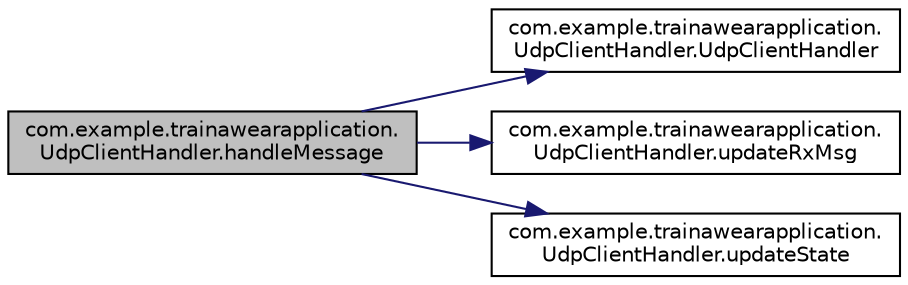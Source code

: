 digraph "com.example.trainawearapplication.UdpClientHandler.handleMessage"
{
 // INTERACTIVE_SVG=YES
 // LATEX_PDF_SIZE
  edge [fontname="Helvetica",fontsize="10",labelfontname="Helvetica",labelfontsize="10"];
  node [fontname="Helvetica",fontsize="10",shape=record];
  rankdir="LR";
  Node3 [label="com.example.trainawearapplication.\lUdpClientHandler.handleMessage",height=0.2,width=0.4,color="black", fillcolor="grey75", style="filled", fontcolor="black",tooltip=" "];
  Node3 -> Node4 [color="midnightblue",fontsize="10",style="solid",fontname="Helvetica"];
  Node4 [label="com.example.trainawearapplication.\lUdpClientHandler.UdpClientHandler",height=0.2,width=0.4,color="black", fillcolor="white", style="filled",URL="$classcom_1_1example_1_1trainawearapplication_1_1_udp_client_handler.html#ab5ff425dbf594d074ab709f2be441419",tooltip=" "];
  Node3 -> Node5 [color="midnightblue",fontsize="10",style="solid",fontname="Helvetica"];
  Node5 [label="com.example.trainawearapplication.\lUdpClientHandler.updateRxMsg",height=0.2,width=0.4,color="black", fillcolor="white", style="filled",URL="$classcom_1_1example_1_1trainawearapplication_1_1_udp_client_handler.html#a8fa21c06cef3adafc938dc19ecc232ab",tooltip="Method that updates the receive field with the received String; used to read the String."];
  Node3 -> Node6 [color="midnightblue",fontsize="10",style="solid",fontname="Helvetica"];
  Node6 [label="com.example.trainawearapplication.\lUdpClientHandler.updateState",height=0.2,width=0.4,color="black", fillcolor="white", style="filled",URL="$classcom_1_1example_1_1trainawearapplication_1_1_udp_client_handler.html#a65fd50027c6302d5c8d858e844fc3e6f",tooltip="Method that displays the IP address in invisible field."];
}

